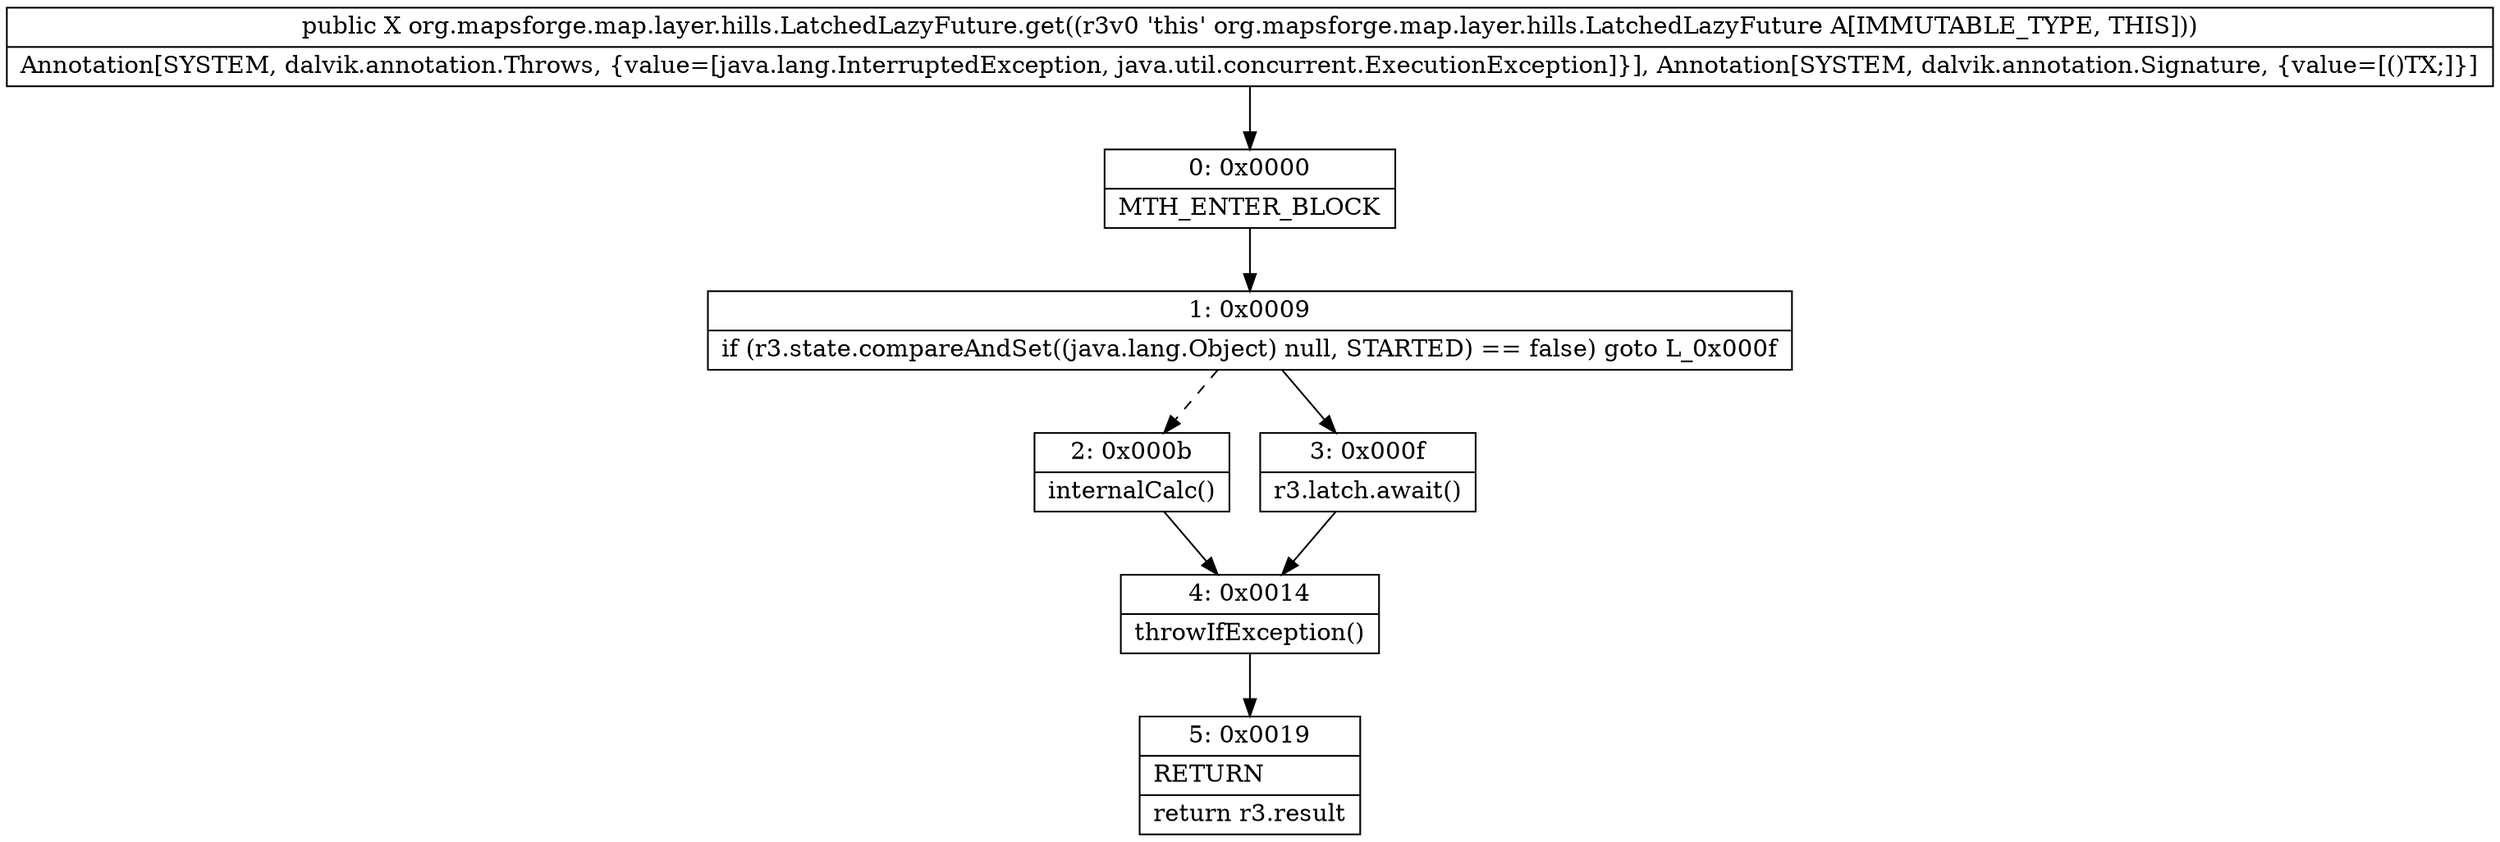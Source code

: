 digraph "CFG fororg.mapsforge.map.layer.hills.LatchedLazyFuture.get()Ljava\/lang\/Object;" {
Node_0 [shape=record,label="{0\:\ 0x0000|MTH_ENTER_BLOCK\l}"];
Node_1 [shape=record,label="{1\:\ 0x0009|if (r3.state.compareAndSet((java.lang.Object) null, STARTED) == false) goto L_0x000f\l}"];
Node_2 [shape=record,label="{2\:\ 0x000b|internalCalc()\l}"];
Node_3 [shape=record,label="{3\:\ 0x000f|r3.latch.await()\l}"];
Node_4 [shape=record,label="{4\:\ 0x0014|throwIfException()\l}"];
Node_5 [shape=record,label="{5\:\ 0x0019|RETURN\l|return r3.result\l}"];
MethodNode[shape=record,label="{public X org.mapsforge.map.layer.hills.LatchedLazyFuture.get((r3v0 'this' org.mapsforge.map.layer.hills.LatchedLazyFuture A[IMMUTABLE_TYPE, THIS]))  | Annotation[SYSTEM, dalvik.annotation.Throws, \{value=[java.lang.InterruptedException, java.util.concurrent.ExecutionException]\}], Annotation[SYSTEM, dalvik.annotation.Signature, \{value=[()TX;]\}]\l}"];
MethodNode -> Node_0;
Node_0 -> Node_1;
Node_1 -> Node_2[style=dashed];
Node_1 -> Node_3;
Node_2 -> Node_4;
Node_3 -> Node_4;
Node_4 -> Node_5;
}

